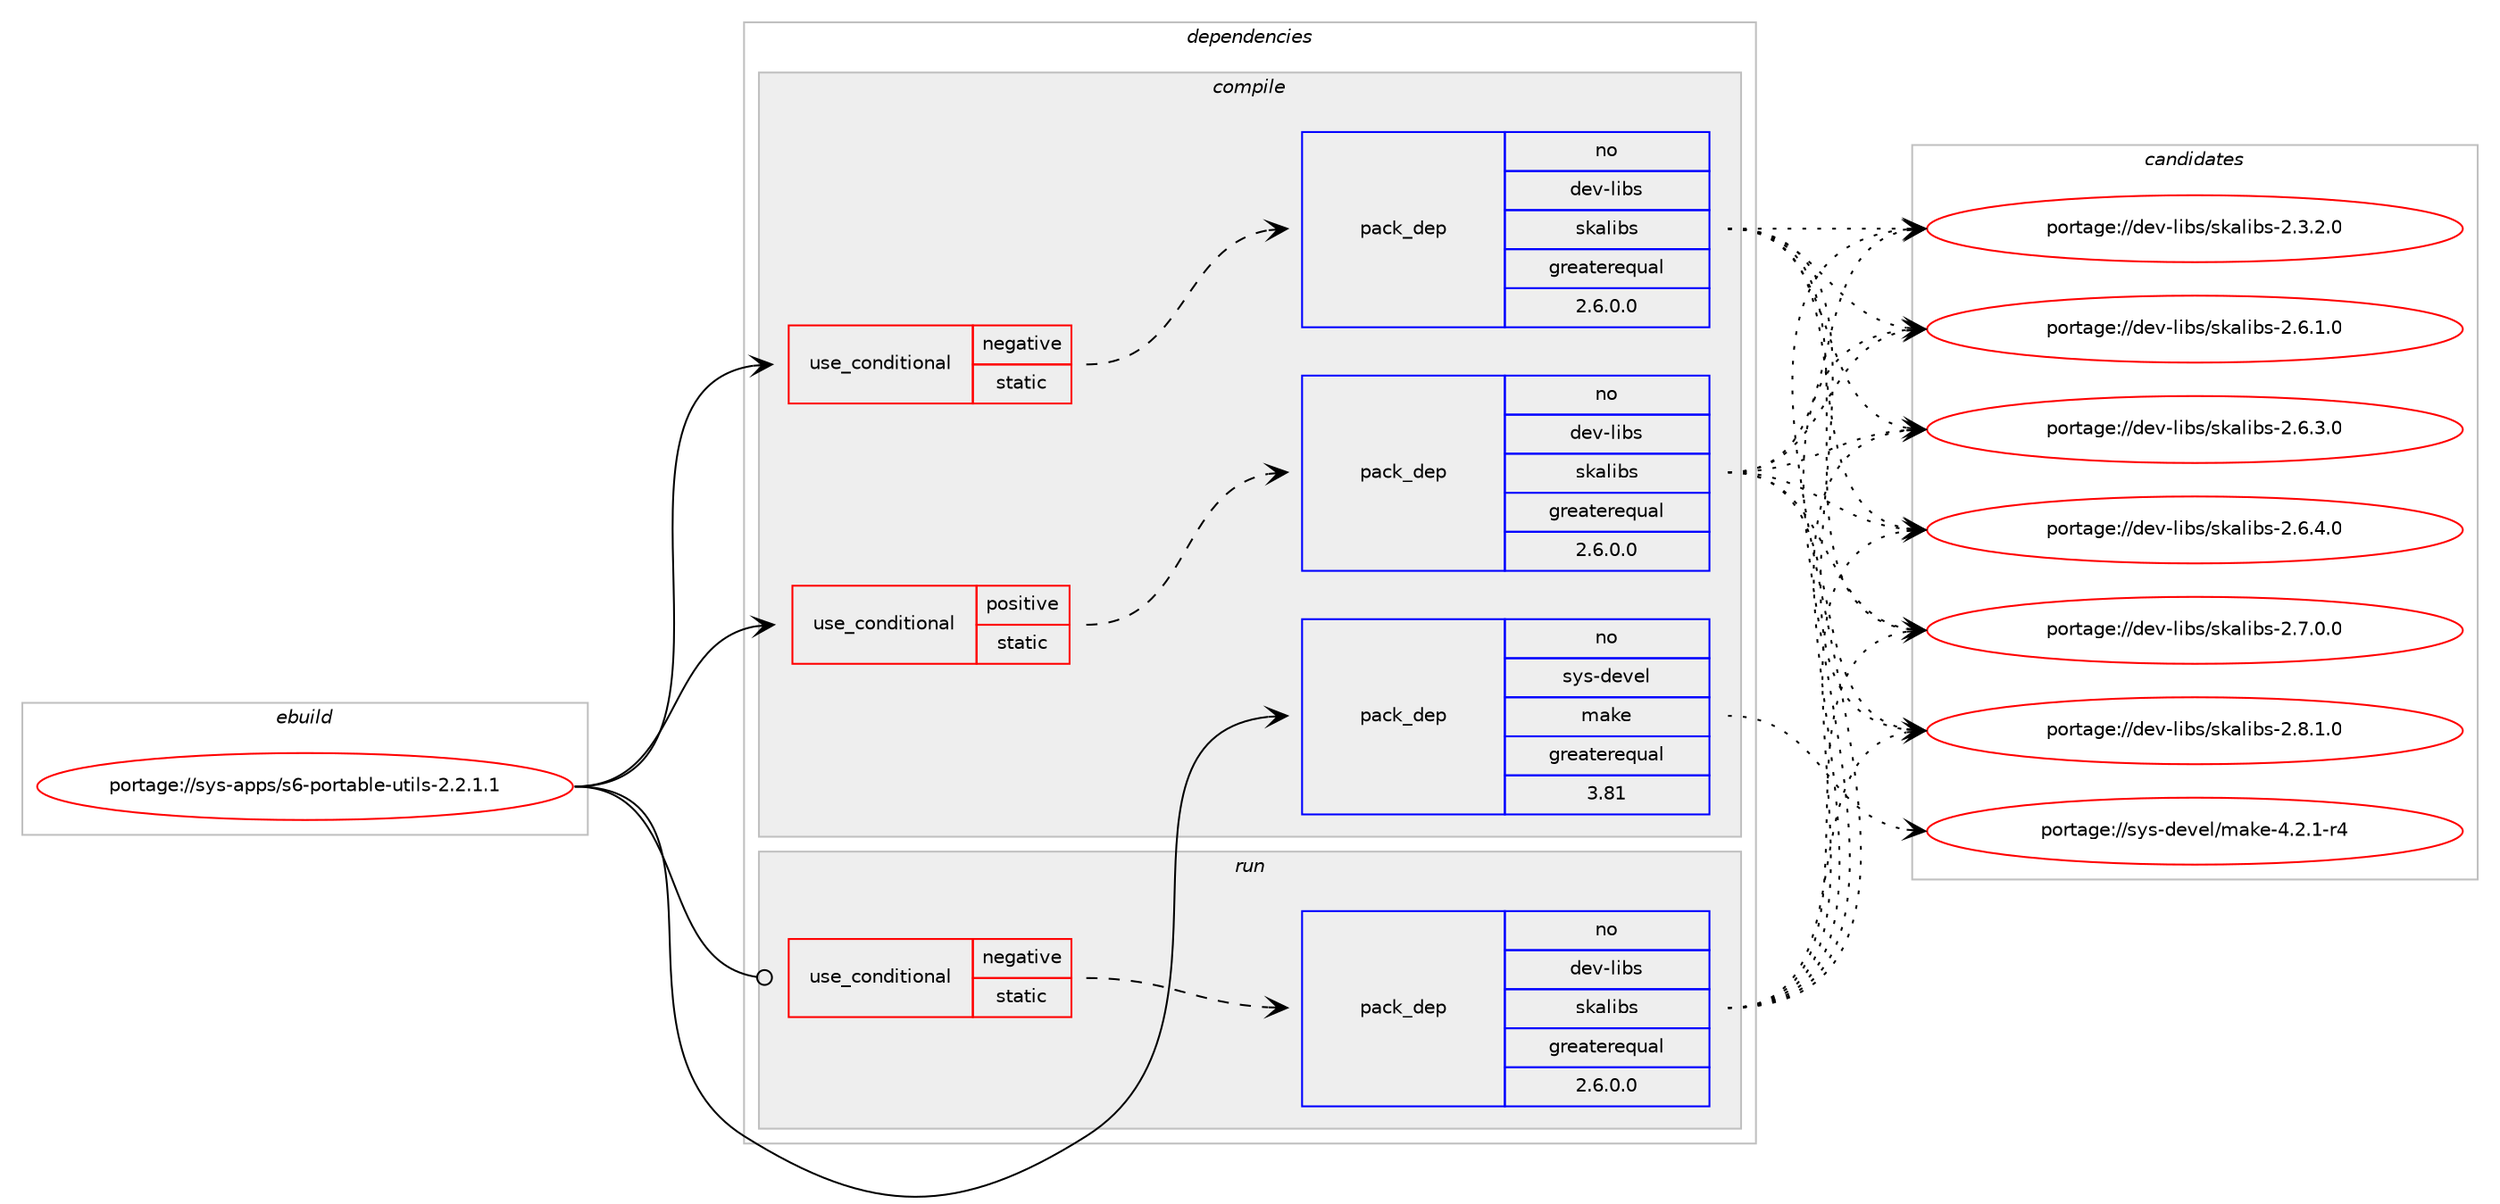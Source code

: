 digraph prolog {

# *************
# Graph options
# *************

newrank=true;
concentrate=true;
compound=true;
graph [rankdir=LR,fontname=Helvetica,fontsize=10,ranksep=1.5];#, ranksep=2.5, nodesep=0.2];
edge  [arrowhead=vee];
node  [fontname=Helvetica,fontsize=10];

# **********
# The ebuild
# **********

subgraph cluster_leftcol {
color=gray;
rank=same;
label=<<i>ebuild</i>>;
id [label="portage://sys-apps/s6-portable-utils-2.2.1.1", color=red, width=4, href="../sys-apps/s6-portable-utils-2.2.1.1.svg"];
}

# ****************
# The dependencies
# ****************

subgraph cluster_midcol {
color=gray;
label=<<i>dependencies</i>>;
subgraph cluster_compile {
fillcolor="#eeeeee";
style=filled;
label=<<i>compile</i>>;
subgraph cond100085 {
dependency411192 [label=<<TABLE BORDER="0" CELLBORDER="1" CELLSPACING="0" CELLPADDING="4"><TR><TD ROWSPAN="3" CELLPADDING="10">use_conditional</TD></TR><TR><TD>negative</TD></TR><TR><TD>static</TD></TR></TABLE>>, shape=none, color=red];
subgraph pack304235 {
dependency411193 [label=<<TABLE BORDER="0" CELLBORDER="1" CELLSPACING="0" CELLPADDING="4" WIDTH="220"><TR><TD ROWSPAN="6" CELLPADDING="30">pack_dep</TD></TR><TR><TD WIDTH="110">no</TD></TR><TR><TD>dev-libs</TD></TR><TR><TD>skalibs</TD></TR><TR><TD>greaterequal</TD></TR><TR><TD>2.6.0.0</TD></TR></TABLE>>, shape=none, color=blue];
}
dependency411192:e -> dependency411193:w [weight=20,style="dashed",arrowhead="vee"];
}
id:e -> dependency411192:w [weight=20,style="solid",arrowhead="vee"];
subgraph cond100086 {
dependency411194 [label=<<TABLE BORDER="0" CELLBORDER="1" CELLSPACING="0" CELLPADDING="4"><TR><TD ROWSPAN="3" CELLPADDING="10">use_conditional</TD></TR><TR><TD>positive</TD></TR><TR><TD>static</TD></TR></TABLE>>, shape=none, color=red];
subgraph pack304236 {
dependency411195 [label=<<TABLE BORDER="0" CELLBORDER="1" CELLSPACING="0" CELLPADDING="4" WIDTH="220"><TR><TD ROWSPAN="6" CELLPADDING="30">pack_dep</TD></TR><TR><TD WIDTH="110">no</TD></TR><TR><TD>dev-libs</TD></TR><TR><TD>skalibs</TD></TR><TR><TD>greaterequal</TD></TR><TR><TD>2.6.0.0</TD></TR></TABLE>>, shape=none, color=blue];
}
dependency411194:e -> dependency411195:w [weight=20,style="dashed",arrowhead="vee"];
}
id:e -> dependency411194:w [weight=20,style="solid",arrowhead="vee"];
subgraph pack304237 {
dependency411196 [label=<<TABLE BORDER="0" CELLBORDER="1" CELLSPACING="0" CELLPADDING="4" WIDTH="220"><TR><TD ROWSPAN="6" CELLPADDING="30">pack_dep</TD></TR><TR><TD WIDTH="110">no</TD></TR><TR><TD>sys-devel</TD></TR><TR><TD>make</TD></TR><TR><TD>greaterequal</TD></TR><TR><TD>3.81</TD></TR></TABLE>>, shape=none, color=blue];
}
id:e -> dependency411196:w [weight=20,style="solid",arrowhead="vee"];
}
subgraph cluster_compileandrun {
fillcolor="#eeeeee";
style=filled;
label=<<i>compile and run</i>>;
}
subgraph cluster_run {
fillcolor="#eeeeee";
style=filled;
label=<<i>run</i>>;
subgraph cond100087 {
dependency411197 [label=<<TABLE BORDER="0" CELLBORDER="1" CELLSPACING="0" CELLPADDING="4"><TR><TD ROWSPAN="3" CELLPADDING="10">use_conditional</TD></TR><TR><TD>negative</TD></TR><TR><TD>static</TD></TR></TABLE>>, shape=none, color=red];
subgraph pack304238 {
dependency411198 [label=<<TABLE BORDER="0" CELLBORDER="1" CELLSPACING="0" CELLPADDING="4" WIDTH="220"><TR><TD ROWSPAN="6" CELLPADDING="30">pack_dep</TD></TR><TR><TD WIDTH="110">no</TD></TR><TR><TD>dev-libs</TD></TR><TR><TD>skalibs</TD></TR><TR><TD>greaterequal</TD></TR><TR><TD>2.6.0.0</TD></TR></TABLE>>, shape=none, color=blue];
}
dependency411197:e -> dependency411198:w [weight=20,style="dashed",arrowhead="vee"];
}
id:e -> dependency411197:w [weight=20,style="solid",arrowhead="odot"];
}
}

# **************
# The candidates
# **************

subgraph cluster_choices {
rank=same;
color=gray;
label=<<i>candidates</i>>;

subgraph choice304235 {
color=black;
nodesep=1;
choiceportage10010111845108105981154711510797108105981154550465146504648 [label="portage://dev-libs/skalibs-2.3.2.0", color=red, width=4,href="../dev-libs/skalibs-2.3.2.0.svg"];
choiceportage10010111845108105981154711510797108105981154550465446494648 [label="portage://dev-libs/skalibs-2.6.1.0", color=red, width=4,href="../dev-libs/skalibs-2.6.1.0.svg"];
choiceportage10010111845108105981154711510797108105981154550465446514648 [label="portage://dev-libs/skalibs-2.6.3.0", color=red, width=4,href="../dev-libs/skalibs-2.6.3.0.svg"];
choiceportage10010111845108105981154711510797108105981154550465446524648 [label="portage://dev-libs/skalibs-2.6.4.0", color=red, width=4,href="../dev-libs/skalibs-2.6.4.0.svg"];
choiceportage10010111845108105981154711510797108105981154550465546484648 [label="portage://dev-libs/skalibs-2.7.0.0", color=red, width=4,href="../dev-libs/skalibs-2.7.0.0.svg"];
choiceportage10010111845108105981154711510797108105981154550465646494648 [label="portage://dev-libs/skalibs-2.8.1.0", color=red, width=4,href="../dev-libs/skalibs-2.8.1.0.svg"];
dependency411193:e -> choiceportage10010111845108105981154711510797108105981154550465146504648:w [style=dotted,weight="100"];
dependency411193:e -> choiceportage10010111845108105981154711510797108105981154550465446494648:w [style=dotted,weight="100"];
dependency411193:e -> choiceportage10010111845108105981154711510797108105981154550465446514648:w [style=dotted,weight="100"];
dependency411193:e -> choiceportage10010111845108105981154711510797108105981154550465446524648:w [style=dotted,weight="100"];
dependency411193:e -> choiceportage10010111845108105981154711510797108105981154550465546484648:w [style=dotted,weight="100"];
dependency411193:e -> choiceportage10010111845108105981154711510797108105981154550465646494648:w [style=dotted,weight="100"];
}
subgraph choice304236 {
color=black;
nodesep=1;
choiceportage10010111845108105981154711510797108105981154550465146504648 [label="portage://dev-libs/skalibs-2.3.2.0", color=red, width=4,href="../dev-libs/skalibs-2.3.2.0.svg"];
choiceportage10010111845108105981154711510797108105981154550465446494648 [label="portage://dev-libs/skalibs-2.6.1.0", color=red, width=4,href="../dev-libs/skalibs-2.6.1.0.svg"];
choiceportage10010111845108105981154711510797108105981154550465446514648 [label="portage://dev-libs/skalibs-2.6.3.0", color=red, width=4,href="../dev-libs/skalibs-2.6.3.0.svg"];
choiceportage10010111845108105981154711510797108105981154550465446524648 [label="portage://dev-libs/skalibs-2.6.4.0", color=red, width=4,href="../dev-libs/skalibs-2.6.4.0.svg"];
choiceportage10010111845108105981154711510797108105981154550465546484648 [label="portage://dev-libs/skalibs-2.7.0.0", color=red, width=4,href="../dev-libs/skalibs-2.7.0.0.svg"];
choiceportage10010111845108105981154711510797108105981154550465646494648 [label="portage://dev-libs/skalibs-2.8.1.0", color=red, width=4,href="../dev-libs/skalibs-2.8.1.0.svg"];
dependency411195:e -> choiceportage10010111845108105981154711510797108105981154550465146504648:w [style=dotted,weight="100"];
dependency411195:e -> choiceportage10010111845108105981154711510797108105981154550465446494648:w [style=dotted,weight="100"];
dependency411195:e -> choiceportage10010111845108105981154711510797108105981154550465446514648:w [style=dotted,weight="100"];
dependency411195:e -> choiceportage10010111845108105981154711510797108105981154550465446524648:w [style=dotted,weight="100"];
dependency411195:e -> choiceportage10010111845108105981154711510797108105981154550465546484648:w [style=dotted,weight="100"];
dependency411195:e -> choiceportage10010111845108105981154711510797108105981154550465646494648:w [style=dotted,weight="100"];
}
subgraph choice304237 {
color=black;
nodesep=1;
choiceportage1151211154510010111810110847109971071014552465046494511452 [label="portage://sys-devel/make-4.2.1-r4", color=red, width=4,href="../sys-devel/make-4.2.1-r4.svg"];
dependency411196:e -> choiceportage1151211154510010111810110847109971071014552465046494511452:w [style=dotted,weight="100"];
}
subgraph choice304238 {
color=black;
nodesep=1;
choiceportage10010111845108105981154711510797108105981154550465146504648 [label="portage://dev-libs/skalibs-2.3.2.0", color=red, width=4,href="../dev-libs/skalibs-2.3.2.0.svg"];
choiceportage10010111845108105981154711510797108105981154550465446494648 [label="portage://dev-libs/skalibs-2.6.1.0", color=red, width=4,href="../dev-libs/skalibs-2.6.1.0.svg"];
choiceportage10010111845108105981154711510797108105981154550465446514648 [label="portage://dev-libs/skalibs-2.6.3.0", color=red, width=4,href="../dev-libs/skalibs-2.6.3.0.svg"];
choiceportage10010111845108105981154711510797108105981154550465446524648 [label="portage://dev-libs/skalibs-2.6.4.0", color=red, width=4,href="../dev-libs/skalibs-2.6.4.0.svg"];
choiceportage10010111845108105981154711510797108105981154550465546484648 [label="portage://dev-libs/skalibs-2.7.0.0", color=red, width=4,href="../dev-libs/skalibs-2.7.0.0.svg"];
choiceportage10010111845108105981154711510797108105981154550465646494648 [label="portage://dev-libs/skalibs-2.8.1.0", color=red, width=4,href="../dev-libs/skalibs-2.8.1.0.svg"];
dependency411198:e -> choiceportage10010111845108105981154711510797108105981154550465146504648:w [style=dotted,weight="100"];
dependency411198:e -> choiceportage10010111845108105981154711510797108105981154550465446494648:w [style=dotted,weight="100"];
dependency411198:e -> choiceportage10010111845108105981154711510797108105981154550465446514648:w [style=dotted,weight="100"];
dependency411198:e -> choiceportage10010111845108105981154711510797108105981154550465446524648:w [style=dotted,weight="100"];
dependency411198:e -> choiceportage10010111845108105981154711510797108105981154550465546484648:w [style=dotted,weight="100"];
dependency411198:e -> choiceportage10010111845108105981154711510797108105981154550465646494648:w [style=dotted,weight="100"];
}
}

}
